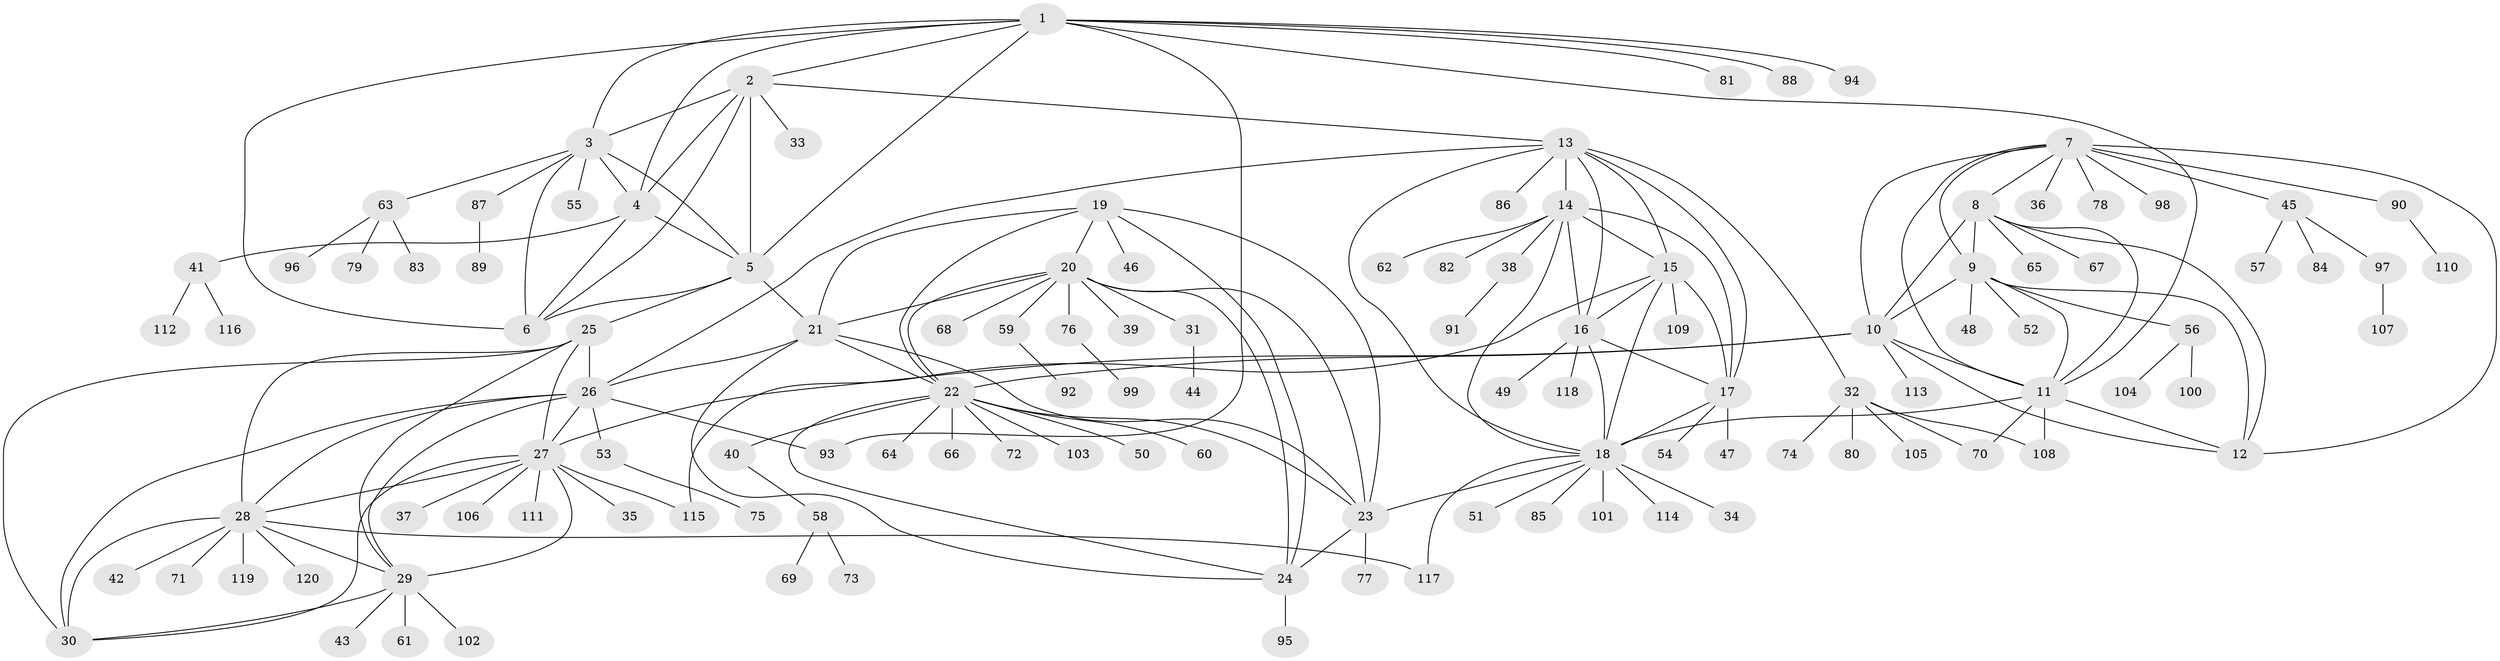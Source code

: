 // Generated by graph-tools (version 1.1) at 2025/55/03/09/25 04:55:26]
// undirected, 120 vertices, 180 edges
graph export_dot {
graph [start="1"]
  node [color=gray90,style=filled];
  1;
  2;
  3;
  4;
  5;
  6;
  7;
  8;
  9;
  10;
  11;
  12;
  13;
  14;
  15;
  16;
  17;
  18;
  19;
  20;
  21;
  22;
  23;
  24;
  25;
  26;
  27;
  28;
  29;
  30;
  31;
  32;
  33;
  34;
  35;
  36;
  37;
  38;
  39;
  40;
  41;
  42;
  43;
  44;
  45;
  46;
  47;
  48;
  49;
  50;
  51;
  52;
  53;
  54;
  55;
  56;
  57;
  58;
  59;
  60;
  61;
  62;
  63;
  64;
  65;
  66;
  67;
  68;
  69;
  70;
  71;
  72;
  73;
  74;
  75;
  76;
  77;
  78;
  79;
  80;
  81;
  82;
  83;
  84;
  85;
  86;
  87;
  88;
  89;
  90;
  91;
  92;
  93;
  94;
  95;
  96;
  97;
  98;
  99;
  100;
  101;
  102;
  103;
  104;
  105;
  106;
  107;
  108;
  109;
  110;
  111;
  112;
  113;
  114;
  115;
  116;
  117;
  118;
  119;
  120;
  1 -- 2;
  1 -- 3;
  1 -- 4;
  1 -- 5;
  1 -- 6;
  1 -- 11;
  1 -- 81;
  1 -- 88;
  1 -- 93;
  1 -- 94;
  2 -- 3;
  2 -- 4;
  2 -- 5;
  2 -- 6;
  2 -- 13;
  2 -- 33;
  3 -- 4;
  3 -- 5;
  3 -- 6;
  3 -- 55;
  3 -- 63;
  3 -- 87;
  4 -- 5;
  4 -- 6;
  4 -- 41;
  5 -- 6;
  5 -- 21;
  5 -- 25;
  7 -- 8;
  7 -- 9;
  7 -- 10;
  7 -- 11;
  7 -- 12;
  7 -- 36;
  7 -- 45;
  7 -- 78;
  7 -- 90;
  7 -- 98;
  8 -- 9;
  8 -- 10;
  8 -- 11;
  8 -- 12;
  8 -- 65;
  8 -- 67;
  9 -- 10;
  9 -- 11;
  9 -- 12;
  9 -- 48;
  9 -- 52;
  9 -- 56;
  10 -- 11;
  10 -- 12;
  10 -- 22;
  10 -- 27;
  10 -- 113;
  11 -- 12;
  11 -- 18;
  11 -- 70;
  11 -- 108;
  13 -- 14;
  13 -- 15;
  13 -- 16;
  13 -- 17;
  13 -- 18;
  13 -- 26;
  13 -- 32;
  13 -- 86;
  14 -- 15;
  14 -- 16;
  14 -- 17;
  14 -- 18;
  14 -- 38;
  14 -- 62;
  14 -- 82;
  15 -- 16;
  15 -- 17;
  15 -- 18;
  15 -- 109;
  15 -- 115;
  16 -- 17;
  16 -- 18;
  16 -- 49;
  16 -- 118;
  17 -- 18;
  17 -- 47;
  17 -- 54;
  18 -- 23;
  18 -- 34;
  18 -- 51;
  18 -- 85;
  18 -- 101;
  18 -- 114;
  18 -- 117;
  19 -- 20;
  19 -- 21;
  19 -- 22;
  19 -- 23;
  19 -- 24;
  19 -- 46;
  20 -- 21;
  20 -- 22;
  20 -- 23;
  20 -- 24;
  20 -- 31;
  20 -- 39;
  20 -- 59;
  20 -- 68;
  20 -- 76;
  21 -- 22;
  21 -- 23;
  21 -- 24;
  21 -- 26;
  22 -- 23;
  22 -- 24;
  22 -- 40;
  22 -- 50;
  22 -- 60;
  22 -- 64;
  22 -- 66;
  22 -- 72;
  22 -- 103;
  23 -- 24;
  23 -- 77;
  24 -- 95;
  25 -- 26;
  25 -- 27;
  25 -- 28;
  25 -- 29;
  25 -- 30;
  26 -- 27;
  26 -- 28;
  26 -- 29;
  26 -- 30;
  26 -- 53;
  26 -- 93;
  27 -- 28;
  27 -- 29;
  27 -- 30;
  27 -- 35;
  27 -- 37;
  27 -- 106;
  27 -- 111;
  27 -- 115;
  28 -- 29;
  28 -- 30;
  28 -- 42;
  28 -- 71;
  28 -- 117;
  28 -- 119;
  28 -- 120;
  29 -- 30;
  29 -- 43;
  29 -- 61;
  29 -- 102;
  31 -- 44;
  32 -- 70;
  32 -- 74;
  32 -- 80;
  32 -- 105;
  32 -- 108;
  38 -- 91;
  40 -- 58;
  41 -- 112;
  41 -- 116;
  45 -- 57;
  45 -- 84;
  45 -- 97;
  53 -- 75;
  56 -- 100;
  56 -- 104;
  58 -- 69;
  58 -- 73;
  59 -- 92;
  63 -- 79;
  63 -- 83;
  63 -- 96;
  76 -- 99;
  87 -- 89;
  90 -- 110;
  97 -- 107;
}
